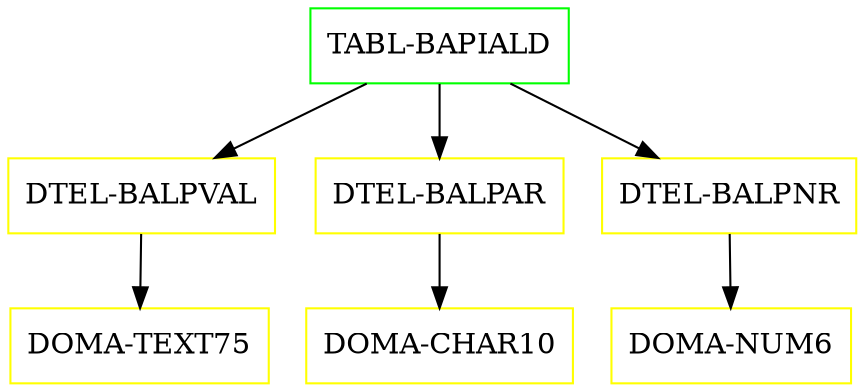 digraph G {
  "TABL-BAPIALD" [shape=box,color=green];
  "DTEL-BALPVAL" [shape=box,color=yellow,URL="./DTEL_BALPVAL.html"];
  "DOMA-TEXT75" [shape=box,color=yellow,URL="./DOMA_TEXT75.html"];
  "DTEL-BALPAR" [shape=box,color=yellow,URL="./DTEL_BALPAR.html"];
  "DOMA-CHAR10" [shape=box,color=yellow,URL="./DOMA_CHAR10.html"];
  "DTEL-BALPNR" [shape=box,color=yellow,URL="./DTEL_BALPNR.html"];
  "DOMA-NUM6" [shape=box,color=yellow,URL="./DOMA_NUM6.html"];
  "TABL-BAPIALD" -> "DTEL-BALPNR";
  "TABL-BAPIALD" -> "DTEL-BALPAR";
  "TABL-BAPIALD" -> "DTEL-BALPVAL";
  "DTEL-BALPVAL" -> "DOMA-TEXT75";
  "DTEL-BALPAR" -> "DOMA-CHAR10";
  "DTEL-BALPNR" -> "DOMA-NUM6";
}
